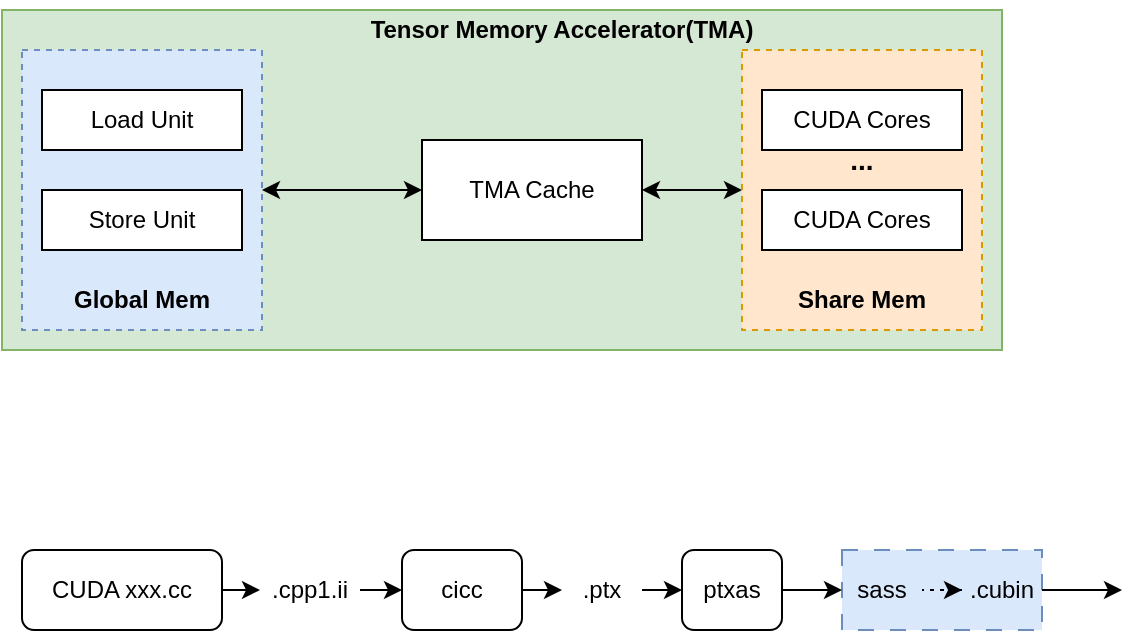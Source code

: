 <mxfile version="26.0.16">
  <diagram name="第 1 页" id="ePOfR6-7XK6J3gQvAiG-">
    <mxGraphModel dx="775" dy="411" grid="1" gridSize="10" guides="1" tooltips="1" connect="1" arrows="1" fold="1" page="1" pageScale="1" pageWidth="827" pageHeight="1169" math="0" shadow="0">
      <root>
        <mxCell id="0" />
        <mxCell id="1" parent="0" />
        <mxCell id="NCkq3VcNT3mjd71MVEYt-35" value="" style="rounded=0;whiteSpace=wrap;html=1;dashed=1;dashPattern=8 8;strokeWidth=1;fillColor=#dae8fc;strokeColor=#6c8ebf;" vertex="1" parent="1">
          <mxGeometry x="520" y="670" width="100" height="40" as="geometry" />
        </mxCell>
        <mxCell id="NCkq3VcNT3mjd71MVEYt-10" value="" style="rounded=0;whiteSpace=wrap;html=1;fillColor=#d5e8d4;strokeColor=#82b366;" vertex="1" parent="1">
          <mxGeometry x="100" y="400" width="500" height="170" as="geometry" />
        </mxCell>
        <mxCell id="NCkq3VcNT3mjd71MVEYt-8" style="edgeStyle=orthogonalEdgeStyle;rounded=0;orthogonalLoop=1;jettySize=auto;html=1;exitX=1;exitY=0.5;exitDx=0;exitDy=0;entryX=0;entryY=0.5;entryDx=0;entryDy=0;startArrow=classic;startFill=1;" edge="1" parent="1" source="NCkq3VcNT3mjd71MVEYt-4" target="NCkq3VcNT3mjd71MVEYt-6">
          <mxGeometry relative="1" as="geometry" />
        </mxCell>
        <mxCell id="NCkq3VcNT3mjd71MVEYt-4" value="" style="rounded=0;whiteSpace=wrap;html=1;dashed=1;fillColor=#dae8fc;strokeColor=#6c8ebf;" vertex="1" parent="1">
          <mxGeometry x="110" y="420" width="120" height="140" as="geometry" />
        </mxCell>
        <mxCell id="NCkq3VcNT3mjd71MVEYt-2" value="Load Unit" style="rounded=0;whiteSpace=wrap;html=1;" vertex="1" parent="1">
          <mxGeometry x="120" y="440" width="100" height="30" as="geometry" />
        </mxCell>
        <mxCell id="NCkq3VcNT3mjd71MVEYt-3" value="Store Unit" style="rounded=0;whiteSpace=wrap;html=1;" vertex="1" parent="1">
          <mxGeometry x="120" y="490" width="100" height="30" as="geometry" />
        </mxCell>
        <mxCell id="NCkq3VcNT3mjd71MVEYt-5" value="Global Mem" style="text;strokeColor=none;align=center;fillColor=none;html=1;verticalAlign=middle;whiteSpace=wrap;rounded=0;fontStyle=1" vertex="1" parent="1">
          <mxGeometry x="100" y="530" width="140" height="30" as="geometry" />
        </mxCell>
        <mxCell id="NCkq3VcNT3mjd71MVEYt-20" style="edgeStyle=orthogonalEdgeStyle;rounded=0;orthogonalLoop=1;jettySize=auto;html=1;exitX=1;exitY=0.5;exitDx=0;exitDy=0;entryX=0;entryY=0.5;entryDx=0;entryDy=0;startArrow=classic;startFill=1;" edge="1" parent="1" source="NCkq3VcNT3mjd71MVEYt-6" target="NCkq3VcNT3mjd71MVEYt-14">
          <mxGeometry relative="1" as="geometry" />
        </mxCell>
        <mxCell id="NCkq3VcNT3mjd71MVEYt-6" value="TMA Cache" style="rounded=0;whiteSpace=wrap;html=1;" vertex="1" parent="1">
          <mxGeometry x="310" y="465" width="110" height="50" as="geometry" />
        </mxCell>
        <mxCell id="NCkq3VcNT3mjd71MVEYt-11" value="Tensor Memory Accelerator(TMA)" style="text;strokeColor=none;align=center;fillColor=none;html=1;verticalAlign=middle;whiteSpace=wrap;rounded=0;fontStyle=1" vertex="1" parent="1">
          <mxGeometry x="260" y="395" width="240" height="30" as="geometry" />
        </mxCell>
        <mxCell id="NCkq3VcNT3mjd71MVEYt-14" value="" style="rounded=0;whiteSpace=wrap;html=1;dashed=1;fillColor=#ffe6cc;strokeColor=#d79b00;" vertex="1" parent="1">
          <mxGeometry x="470" y="420" width="120" height="140" as="geometry" />
        </mxCell>
        <mxCell id="NCkq3VcNT3mjd71MVEYt-15" value="CUDA Cores" style="rounded=0;whiteSpace=wrap;html=1;" vertex="1" parent="1">
          <mxGeometry x="480" y="440" width="100" height="30" as="geometry" />
        </mxCell>
        <mxCell id="NCkq3VcNT3mjd71MVEYt-16" value="CUDA Cores" style="rounded=0;whiteSpace=wrap;html=1;" vertex="1" parent="1">
          <mxGeometry x="480" y="490" width="100" height="30" as="geometry" />
        </mxCell>
        <mxCell id="NCkq3VcNT3mjd71MVEYt-17" value="Share Mem" style="text;strokeColor=none;align=center;fillColor=none;html=1;verticalAlign=middle;whiteSpace=wrap;rounded=0;fontStyle=1" vertex="1" parent="1">
          <mxGeometry x="460" y="530" width="140" height="30" as="geometry" />
        </mxCell>
        <mxCell id="NCkq3VcNT3mjd71MVEYt-18" value="..." style="text;strokeColor=none;align=center;fillColor=none;html=1;verticalAlign=middle;whiteSpace=wrap;rounded=0;fontStyle=1;fontSize=14;" vertex="1" parent="1">
          <mxGeometry x="500" y="460" width="60" height="30" as="geometry" />
        </mxCell>
        <mxCell id="NCkq3VcNT3mjd71MVEYt-23" style="edgeStyle=orthogonalEdgeStyle;rounded=0;orthogonalLoop=1;jettySize=auto;html=1;exitX=1;exitY=0.5;exitDx=0;exitDy=0;entryX=0;entryY=0.5;entryDx=0;entryDy=0;" edge="1" parent="1" source="NCkq3VcNT3mjd71MVEYt-21" target="NCkq3VcNT3mjd71MVEYt-22">
          <mxGeometry relative="1" as="geometry" />
        </mxCell>
        <mxCell id="NCkq3VcNT3mjd71MVEYt-21" value="CUDA xxx.cc" style="rounded=1;whiteSpace=wrap;html=1;" vertex="1" parent="1">
          <mxGeometry x="110" y="670" width="100" height="40" as="geometry" />
        </mxCell>
        <mxCell id="NCkq3VcNT3mjd71MVEYt-25" style="edgeStyle=orthogonalEdgeStyle;rounded=0;orthogonalLoop=1;jettySize=auto;html=1;exitX=1;exitY=0.5;exitDx=0;exitDy=0;entryX=0;entryY=0.5;entryDx=0;entryDy=0;" edge="1" parent="1" source="NCkq3VcNT3mjd71MVEYt-22" target="NCkq3VcNT3mjd71MVEYt-24">
          <mxGeometry relative="1" as="geometry" />
        </mxCell>
        <mxCell id="NCkq3VcNT3mjd71MVEYt-22" value=".cpp1.ii" style="text;strokeColor=none;align=center;fillColor=none;html=1;verticalAlign=middle;whiteSpace=wrap;rounded=0;" vertex="1" parent="1">
          <mxGeometry x="229" y="670" width="50" height="40" as="geometry" />
        </mxCell>
        <mxCell id="NCkq3VcNT3mjd71MVEYt-27" style="edgeStyle=orthogonalEdgeStyle;rounded=0;orthogonalLoop=1;jettySize=auto;html=1;exitX=1;exitY=0.5;exitDx=0;exitDy=0;entryX=0;entryY=0.5;entryDx=0;entryDy=0;" edge="1" parent="1" source="NCkq3VcNT3mjd71MVEYt-24" target="NCkq3VcNT3mjd71MVEYt-26">
          <mxGeometry relative="1" as="geometry" />
        </mxCell>
        <mxCell id="NCkq3VcNT3mjd71MVEYt-24" value="cicc" style="rounded=1;whiteSpace=wrap;html=1;" vertex="1" parent="1">
          <mxGeometry x="300" y="670" width="60" height="40" as="geometry" />
        </mxCell>
        <mxCell id="NCkq3VcNT3mjd71MVEYt-29" style="edgeStyle=orthogonalEdgeStyle;rounded=0;orthogonalLoop=1;jettySize=auto;html=1;exitX=1;exitY=0.5;exitDx=0;exitDy=0;entryX=0;entryY=0.5;entryDx=0;entryDy=0;" edge="1" parent="1" source="NCkq3VcNT3mjd71MVEYt-26" target="NCkq3VcNT3mjd71MVEYt-28">
          <mxGeometry relative="1" as="geometry" />
        </mxCell>
        <mxCell id="NCkq3VcNT3mjd71MVEYt-26" value=".ptx" style="text;strokeColor=none;align=center;fillColor=none;html=1;verticalAlign=middle;whiteSpace=wrap;rounded=0;" vertex="1" parent="1">
          <mxGeometry x="380" y="670" width="40" height="40" as="geometry" />
        </mxCell>
        <mxCell id="NCkq3VcNT3mjd71MVEYt-36" style="edgeStyle=orthogonalEdgeStyle;rounded=0;orthogonalLoop=1;jettySize=auto;html=1;exitX=1;exitY=0.5;exitDx=0;exitDy=0;" edge="1" parent="1" source="NCkq3VcNT3mjd71MVEYt-28" target="NCkq3VcNT3mjd71MVEYt-32">
          <mxGeometry relative="1" as="geometry" />
        </mxCell>
        <mxCell id="NCkq3VcNT3mjd71MVEYt-28" value="ptxas" style="rounded=1;whiteSpace=wrap;html=1;" vertex="1" parent="1">
          <mxGeometry x="440" y="670" width="50" height="40" as="geometry" />
        </mxCell>
        <mxCell id="NCkq3VcNT3mjd71MVEYt-34" value="" style="edgeStyle=orthogonalEdgeStyle;rounded=0;orthogonalLoop=1;jettySize=auto;html=1;dashed=1;dashPattern=1 4;" edge="1" parent="1" source="NCkq3VcNT3mjd71MVEYt-32" target="NCkq3VcNT3mjd71MVEYt-33">
          <mxGeometry relative="1" as="geometry" />
        </mxCell>
        <mxCell id="NCkq3VcNT3mjd71MVEYt-32" value="sass" style="text;strokeColor=none;align=center;fillColor=none;html=1;verticalAlign=middle;whiteSpace=wrap;rounded=0;" vertex="1" parent="1">
          <mxGeometry x="520" y="670" width="40" height="40" as="geometry" />
        </mxCell>
        <mxCell id="NCkq3VcNT3mjd71MVEYt-40" value="" style="edgeStyle=orthogonalEdgeStyle;rounded=0;orthogonalLoop=1;jettySize=auto;html=1;" edge="1" parent="1" source="NCkq3VcNT3mjd71MVEYt-33">
          <mxGeometry relative="1" as="geometry">
            <mxPoint x="660" y="690" as="targetPoint" />
          </mxGeometry>
        </mxCell>
        <mxCell id="NCkq3VcNT3mjd71MVEYt-33" value=".cubin" style="text;strokeColor=none;align=center;fillColor=none;html=1;verticalAlign=middle;whiteSpace=wrap;rounded=0;" vertex="1" parent="1">
          <mxGeometry x="580" y="670" width="40" height="40" as="geometry" />
        </mxCell>
      </root>
    </mxGraphModel>
  </diagram>
</mxfile>

